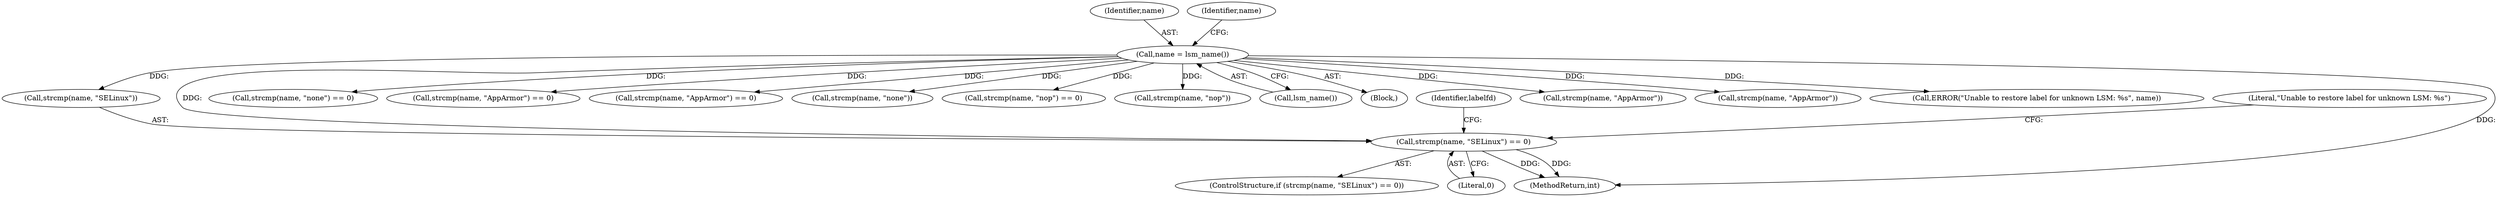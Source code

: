 digraph "1_lxc_81f466d05f2a89cb4f122ef7f593ff3f279b165c_0@del" {
"1000241" [label="(Call,strcmp(name, \"SELinux\") == 0)"];
"1000120" [label="(Call,name = lsm_name())"];
"1000242" [label="(Call,strcmp(name, \"SELinux\"))"];
"1000131" [label="(Call,strcmp(name, \"none\") == 0)"];
"1000176" [label="(Call,strcmp(name, \"AppArmor\") == 0)"];
"1000120" [label="(Call,name = lsm_name())"];
"1000250" [label="(Identifier,labelfd)"];
"1000268" [label="(Literal,\"Unable to restore label for unknown LSM: %s\")"];
"1000121" [label="(Identifier,name)"];
"1000138" [label="(Call,strcmp(name, \"AppArmor\") == 0)"];
"1000132" [label="(Call,strcmp(name, \"none\"))"];
"1000124" [label="(Call,strcmp(name, \"nop\") == 0)"];
"1000125" [label="(Call,strcmp(name, \"nop\"))"];
"1000122" [label="(Call,lsm_name())"];
"1000245" [label="(Literal,0)"];
"1000240" [label="(ControlStructure,if (strcmp(name, \"SELinux\") == 0))"];
"1000105" [label="(Block,)"];
"1000241" [label="(Call,strcmp(name, \"SELinux\") == 0)"];
"1000287" [label="(MethodReturn,int)"];
"1000139" [label="(Call,strcmp(name, \"AppArmor\"))"];
"1000126" [label="(Identifier,name)"];
"1000177" [label="(Call,strcmp(name, \"AppArmor\"))"];
"1000267" [label="(Call,ERROR(\"Unable to restore label for unknown LSM: %s\", name))"];
"1000241" -> "1000240"  [label="AST: "];
"1000241" -> "1000245"  [label="CFG: "];
"1000242" -> "1000241"  [label="AST: "];
"1000245" -> "1000241"  [label="AST: "];
"1000250" -> "1000241"  [label="CFG: "];
"1000268" -> "1000241"  [label="CFG: "];
"1000241" -> "1000287"  [label="DDG: "];
"1000241" -> "1000287"  [label="DDG: "];
"1000120" -> "1000241"  [label="DDG: "];
"1000120" -> "1000105"  [label="AST: "];
"1000120" -> "1000122"  [label="CFG: "];
"1000121" -> "1000120"  [label="AST: "];
"1000122" -> "1000120"  [label="AST: "];
"1000126" -> "1000120"  [label="CFG: "];
"1000120" -> "1000287"  [label="DDG: "];
"1000120" -> "1000124"  [label="DDG: "];
"1000120" -> "1000125"  [label="DDG: "];
"1000120" -> "1000131"  [label="DDG: "];
"1000120" -> "1000132"  [label="DDG: "];
"1000120" -> "1000138"  [label="DDG: "];
"1000120" -> "1000139"  [label="DDG: "];
"1000120" -> "1000176"  [label="DDG: "];
"1000120" -> "1000177"  [label="DDG: "];
"1000120" -> "1000242"  [label="DDG: "];
"1000120" -> "1000267"  [label="DDG: "];
}
